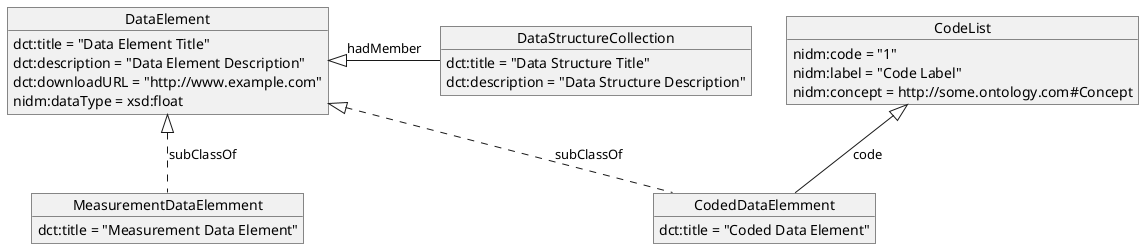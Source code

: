 @startuml

object DataStructureCollection {
    dct:title = "Data Structure Title"
    dct:description = "Data Structure Description"
}

object DataElement {
    dct:title = "Data Element Title"
    dct:description = "Data Element Description"
    dct:downloadURL = "http://www.example.com"
    nidm:dataType = xsd:float
}

object CodedDataElemment {
    dct:title = "Coded Data Element"
}

object CodeList {
    nidm:code = "1"
    nidm:label = "Code Label"
    nidm:concept = http://some.ontology.com#Concept
}

object MeasurementDataElemment {
    dct:title = "Measurement Data Element"
}

DataElement <|- DataStructureCollection : hadMember

DataElement <|.. CodedDataElemment : subClassOf

CodeList <|-- CodedDataElemment : code

DataElement <|.. MeasurementDataElemment : subClassOf

@enduml